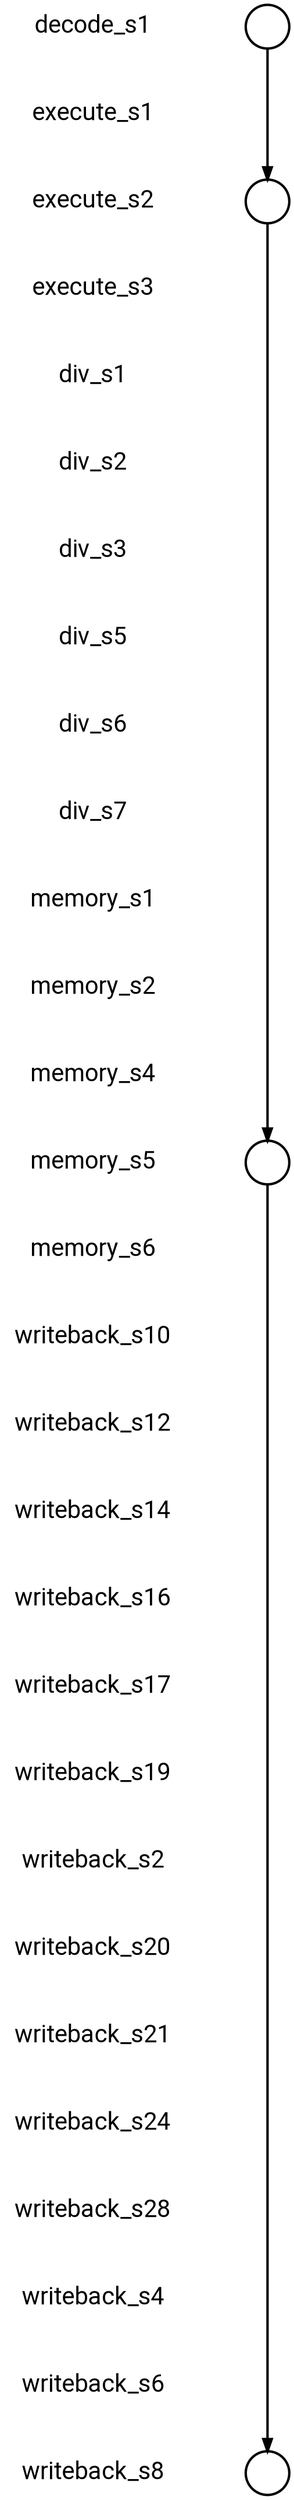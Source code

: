 
digraph G {
    edge [penwidth=2];
    node [ shape=box, fontsize=20, penwidth=2, fontname="roboto"];
    esep=0.5;
    layout=neato;
    overlap=scale;
    splines=true;

l_decode_s1 [label="decode_s1"; pos="0,-0!"; shape=none];

l_execute_s1 [label="execute_s1"; pos="0,-1!"; shape=none];

l_execute_s2 [label="execute_s2"; pos="0,-2!"; shape=none];

l_execute_s3 [label="execute_s3"; pos="0,-3!"; shape=none];

l_div_s1 [label="div_s1"; pos="0,-4!"; shape=none];

l_div_s2 [label="div_s2"; pos="0,-5!"; shape=none];

l_div_s3 [label="div_s3"; pos="0,-6!"; shape=none];

l_div_s5 [label="div_s5"; pos="0,-7!"; shape=none];

l_div_s6 [label="div_s6"; pos="0,-8!"; shape=none];

l_div_s7 [label="div_s7"; pos="0,-9!"; shape=none];

l_memory_s1 [label="memory_s1"; pos="0,-10!"; shape=none];

l_memory_s2 [label="memory_s2"; pos="0,-11!"; shape=none];

l_memory_s4 [label="memory_s4"; pos="0,-12!"; shape=none];

l_memory_s5 [label="memory_s5"; pos="0,-13!"; shape=none];

l_memory_s6 [label="memory_s6"; pos="0,-14!"; shape=none];

l_writeback_s10 [label="writeback_s10"; pos="0,-15!"; shape=none];

l_writeback_s12 [label="writeback_s12"; pos="0,-16!"; shape=none];

l_writeback_s14 [label="writeback_s14"; pos="0,-17!"; shape=none];

l_writeback_s16 [label="writeback_s16"; pos="0,-18!"; shape=none];

l_writeback_s17 [label="writeback_s17"; pos="0,-19!"; shape=none];

l_writeback_s19 [label="writeback_s19"; pos="0,-20!"; shape=none];

l_writeback_s2 [label="writeback_s2"; pos="0,-21!"; shape=none];

l_writeback_s20 [label="writeback_s20"; pos="0,-22!"; shape=none];

l_writeback_s21 [label="writeback_s21"; pos="0,-23!"; shape=none];

l_writeback_s24 [label="writeback_s24"; pos="0,-24!"; shape=none];

l_writeback_s28 [label="writeback_s28"; pos="0,-25!"; shape=none];

l_writeback_s4 [label="writeback_s4"; pos="0,-26!"; shape=none];

l_writeback_s6 [label="writeback_s6"; pos="0,-27!"; shape=none];

l_writeback_s8 [label="writeback_s8"; pos="0,-28!"; shape=none];

n_decode_s1 [label=""; pos="2,-0!"; shape=circle ]; 


n_execute_s2 [label=""; pos="2,-2!"; shape=circle ]; 


n_memory_s5 [label=""; pos="2,-13!"; shape=circle ]; 


n_writeback_s8 [label=""; pos="2,-28!"; shape=circle ]; 


n_decode_s1 -> n_execute_s2 [color="black"];

n_execute_s2 -> n_memory_s5 [color="black"];

n_memory_s5 -> n_writeback_s8 [color="black"];
}